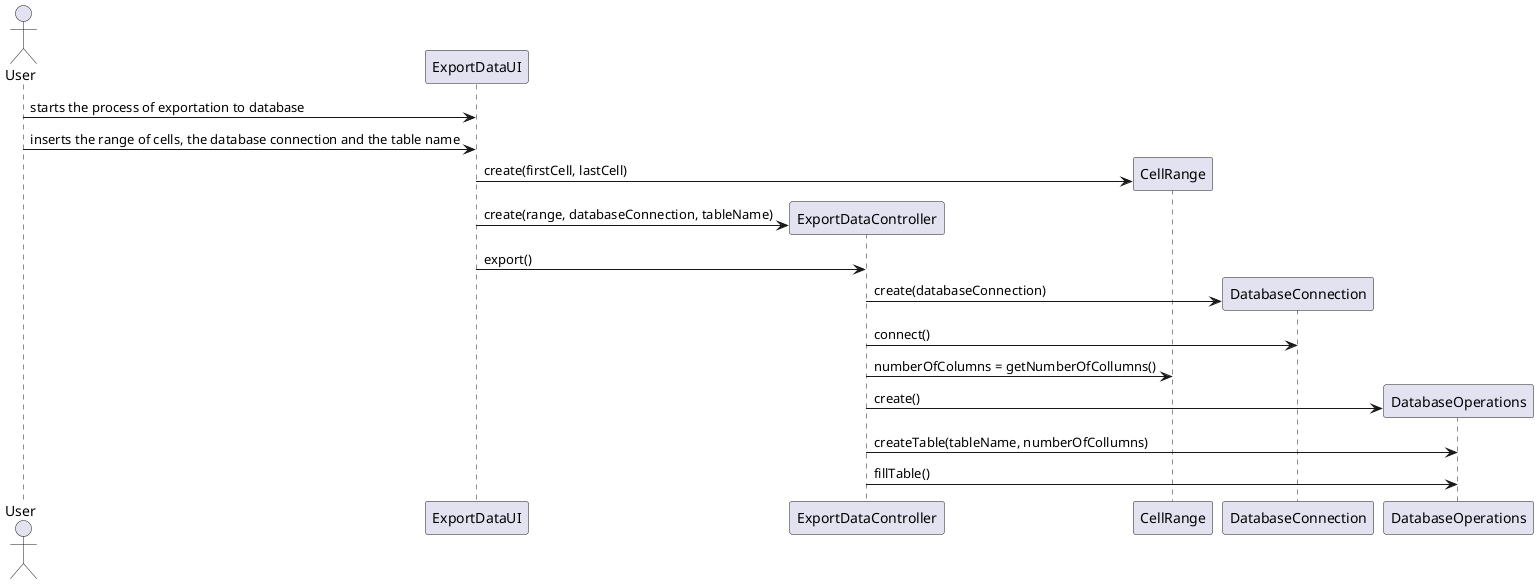 @startuml

actor User
participant "ExportDataUI" as ui
participant "ExportDataController" as ctrl
participant "CellRange" as range
participant "DatabaseConnection" as db
participant "DatabaseOperations" as op

User -> ui : starts the process of exportation to database
User -> ui : inserts the range of cells, the database connection and the table name

create range
ui -> range : create(firstCell, lastCell)

create ctrl
ui -> ctrl : create(range, databaseConnection, tableName)

ui -> ctrl : export()

create db
ctrl -> db : create(databaseConnection)
ctrl -> db : connect()

ctrl -> range : numberOfColumns = getNumberOfCollumns()

create op
ctrl -> op  : create()
ctrl -> op : createTable(tableName, numberOfCollumns)
ctrl -> op : fillTable()

@enduml
